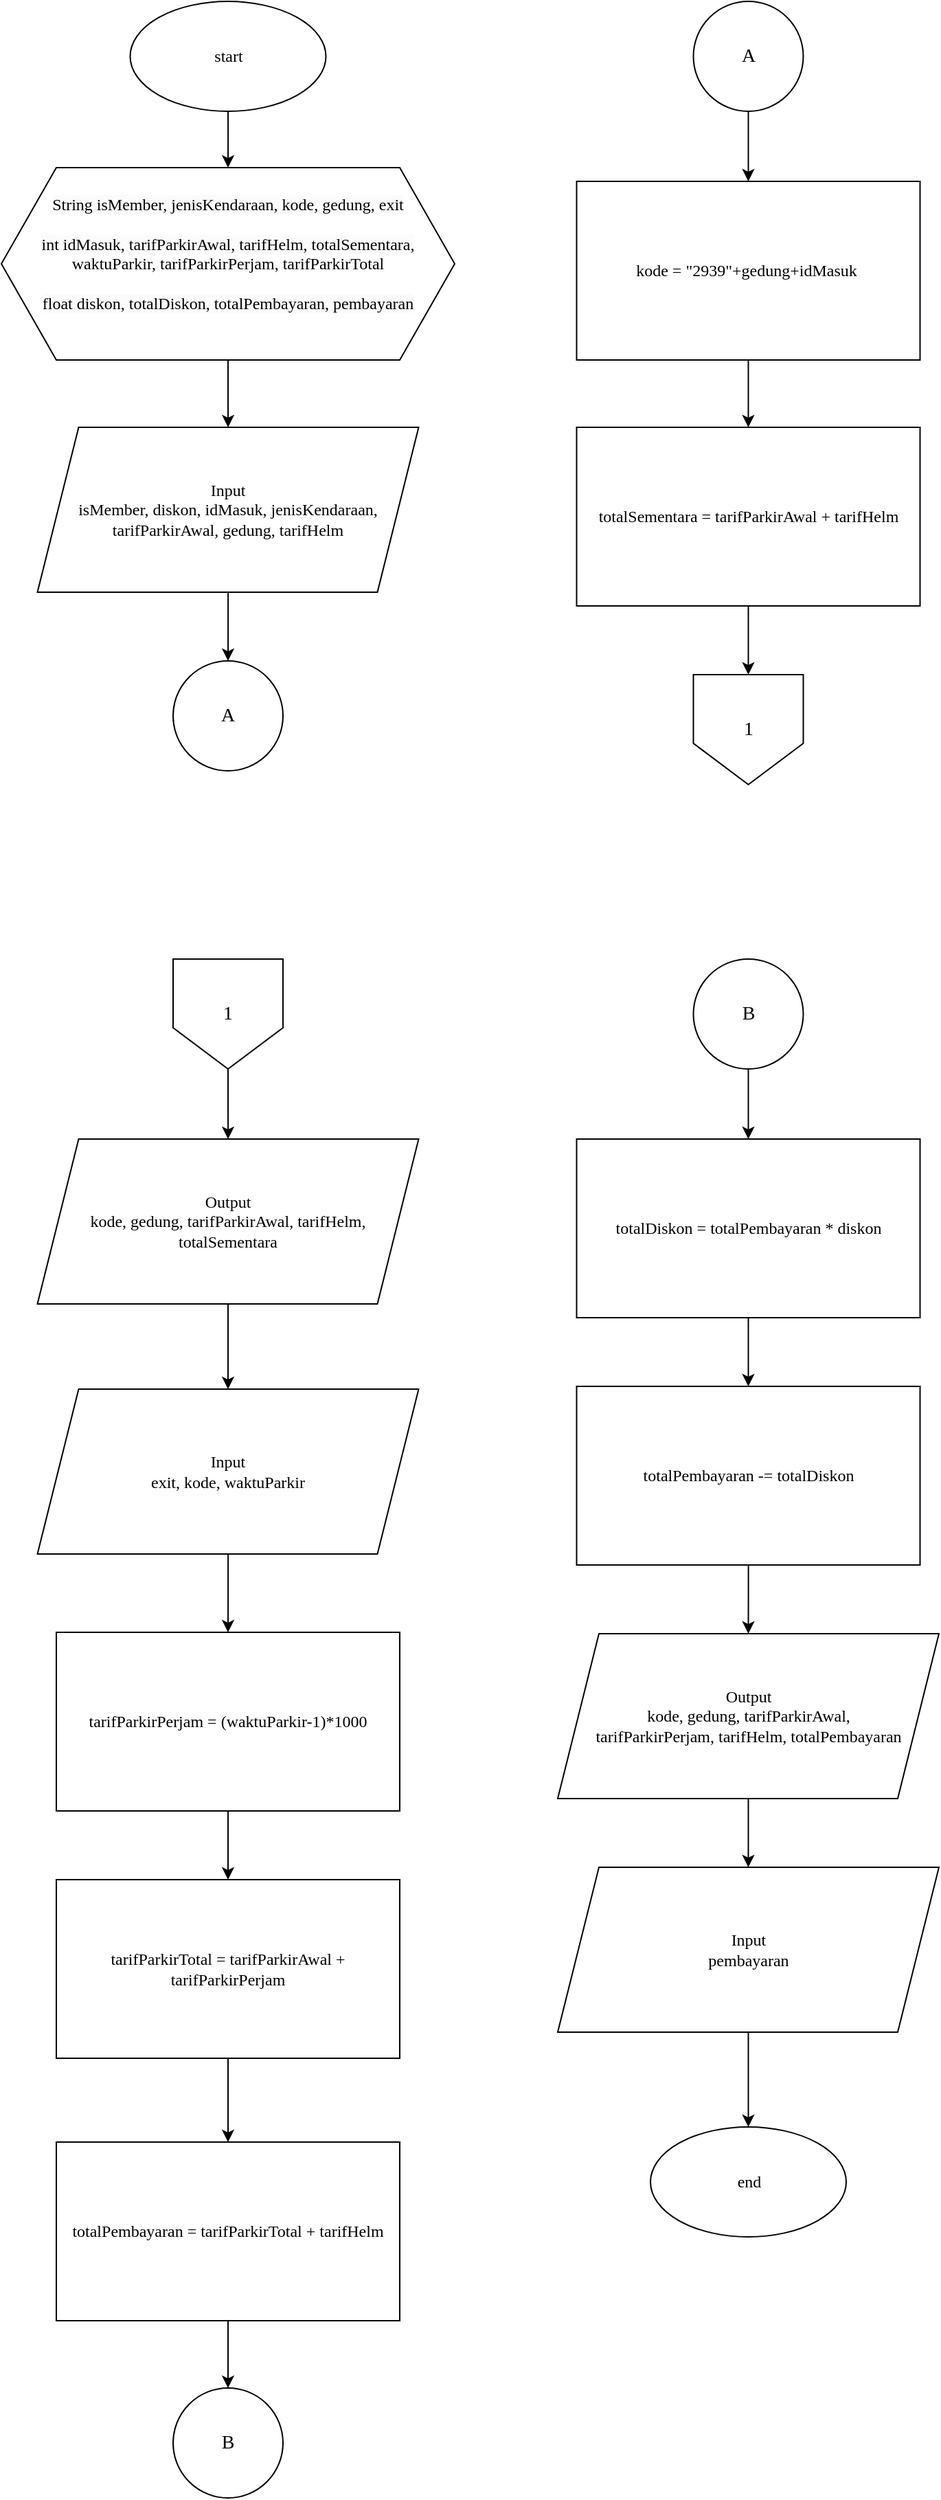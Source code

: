 <mxfile version="21.7.5" type="device">
  <diagram name="Page-1" id="rCKwZd0itfZoapRE3r3l">
    <mxGraphModel dx="781" dy="1923" grid="1" gridSize="10" guides="1" tooltips="1" connect="1" arrows="1" fold="1" page="1" pageScale="1" pageWidth="850" pageHeight="1100" math="0" shadow="0">
      <root>
        <mxCell id="0" />
        <mxCell id="1" parent="0" />
        <mxCell id="IrOClc5yGt9-azTjfgqN-24" value="" style="edgeStyle=orthogonalEdgeStyle;rounded=0;orthogonalLoop=1;jettySize=auto;html=1;fontFamily=Times New Roman;fontSize=12;" parent="1" source="a5QK_DtoIXeYR3R1yYuX-2" target="a5QK_DtoIXeYR3R1yYuX-4" edge="1">
          <mxGeometry relative="1" as="geometry" />
        </mxCell>
        <mxCell id="a5QK_DtoIXeYR3R1yYuX-2" value="start" style="ellipse;whiteSpace=wrap;html=1;fontFamily=Times New Roman;fontSize=12;" parent="1" vertex="1">
          <mxGeometry x="188.75" y="-1030" width="142.5" height="80" as="geometry" />
        </mxCell>
        <mxCell id="IrOClc5yGt9-azTjfgqN-25" value="" style="edgeStyle=orthogonalEdgeStyle;rounded=0;orthogonalLoop=1;jettySize=auto;html=1;fontFamily=Times New Roman;fontSize=12;" parent="1" source="a5QK_DtoIXeYR3R1yYuX-4" target="a5QK_DtoIXeYR3R1yYuX-6" edge="1">
          <mxGeometry relative="1" as="geometry" />
        </mxCell>
        <mxCell id="a5QK_DtoIXeYR3R1yYuX-4" value="&#xa;&lt;span style=&quot;color: rgb(0, 0, 0); font-size: 12px; font-style: normal; font-variant-ligatures: normal; font-variant-caps: normal; font-weight: 400; letter-spacing: normal; orphans: 2; text-align: center; text-indent: 0px; text-transform: none; widows: 2; word-spacing: 0px; -webkit-text-stroke-width: 0px; background-color: rgb(251, 251, 251); text-decoration-thickness: initial; text-decoration-style: initial; text-decoration-color: initial; float: none; display: inline !important;&quot;&gt;String&amp;nbsp;isMember, jenisKendaraan, kode, gedung, exit&lt;/span&gt;&lt;br style=&quot;border-color: var(--border-color); color: rgb(0, 0, 0); font-size: 12px; font-style: normal; font-variant-ligatures: normal; font-variant-caps: normal; font-weight: 400; letter-spacing: normal; orphans: 2; text-align: center; text-indent: 0px; text-transform: none; widows: 2; word-spacing: 0px; -webkit-text-stroke-width: 0px; background-color: rgb(251, 251, 251); text-decoration-thickness: initial; text-decoration-style: initial; text-decoration-color: initial;&quot;&gt;&lt;br style=&quot;border-color: var(--border-color); color: rgb(0, 0, 0); font-size: 12px; font-style: normal; font-variant-ligatures: normal; font-variant-caps: normal; font-weight: 400; letter-spacing: normal; orphans: 2; text-align: center; text-indent: 0px; text-transform: none; widows: 2; word-spacing: 0px; -webkit-text-stroke-width: 0px; background-color: rgb(251, 251, 251); text-decoration-thickness: initial; text-decoration-style: initial; text-decoration-color: initial;&quot;&gt;&lt;span style=&quot;color: rgb(0, 0, 0); font-size: 12px; font-style: normal; font-variant-ligatures: normal; font-variant-caps: normal; font-weight: 400; letter-spacing: normal; orphans: 2; text-align: center; text-indent: 0px; text-transform: none; widows: 2; word-spacing: 0px; -webkit-text-stroke-width: 0px; background-color: rgb(251, 251, 251); text-decoration-thickness: initial; text-decoration-style: initial; text-decoration-color: initial; float: none; display: inline !important;&quot;&gt;int i&lt;/span&gt;&lt;font style=&quot;border-color: var(--border-color); color: rgb(0, 0, 0); font-size: 12px; font-style: normal; font-variant-ligatures: normal; font-variant-caps: normal; font-weight: 400; letter-spacing: normal; orphans: 2; text-align: center; text-indent: 0px; text-transform: none; widows: 2; word-spacing: 0px; -webkit-text-stroke-width: 0px; background-color: rgb(251, 251, 251); text-decoration-thickness: initial; text-decoration-style: initial; text-decoration-color: initial;&quot;&gt;dMasuk, tarifParkirAwal,&amp;nbsp;&lt;span style=&quot;border-color: var(--border-color); background-color: initial; font-size: 12px;&quot;&gt;tarifHelm, totalSementara,&lt;br style=&quot;border-color: var(--border-color); font-size: 12px;&quot;&gt;&lt;/span&gt;&lt;/font&gt;&lt;span style=&quot;border-color: var(--border-color); color: rgb(0, 0, 0); font-size: 12px; font-style: normal; font-variant-ligatures: normal; font-variant-caps: normal; font-weight: 400; letter-spacing: normal; orphans: 2; text-align: center; text-indent: 0px; text-transform: none; widows: 2; word-spacing: 0px; -webkit-text-stroke-width: 0px; background-color: initial; text-decoration-thickness: initial; text-decoration-style: initial; text-decoration-color: initial;&quot;&gt;waktuParkir, tarifParkirPerjam, tarifParkirTotal&lt;br style=&quot;border-color: var(--border-color); font-size: 12px;&quot;&gt;&lt;/span&gt;&lt;br style=&quot;border-color: var(--border-color); color: rgb(0, 0, 0); font-size: 12px; font-style: normal; font-variant-ligatures: normal; font-variant-caps: normal; font-weight: 400; letter-spacing: normal; orphans: 2; text-align: center; text-indent: 0px; text-transform: none; widows: 2; word-spacing: 0px; -webkit-text-stroke-width: 0px; background-color: rgb(251, 251, 251); text-decoration-thickness: initial; text-decoration-style: initial; text-decoration-color: initial;&quot;&gt;&lt;span style=&quot;color: rgb(0, 0, 0); font-size: 12px; font-style: normal; font-variant-ligatures: normal; font-variant-caps: normal; font-weight: 400; letter-spacing: normal; orphans: 2; text-align: center; text-indent: 0px; text-transform: none; widows: 2; word-spacing: 0px; -webkit-text-stroke-width: 0px; background-color: rgb(251, 251, 251); text-decoration-thickness: initial; text-decoration-style: initial; text-decoration-color: initial; float: none; display: inline !important;&quot;&gt;float diskon, totalDiskon, totalPembayaran, pembayaran&lt;/span&gt;&#xa;&#xa;" style="shape=hexagon;perimeter=hexagonPerimeter2;whiteSpace=wrap;html=1;fixedSize=1;size=40;fontFamily=Times New Roman;fontSize=12;" parent="1" vertex="1">
          <mxGeometry x="95" y="-909" width="330" height="140" as="geometry" />
        </mxCell>
        <mxCell id="IrOClc5yGt9-azTjfgqN-26" value="" style="edgeStyle=orthogonalEdgeStyle;rounded=0;orthogonalLoop=1;jettySize=auto;html=1;fontFamily=Times New Roman;fontSize=12;" parent="1" source="a5QK_DtoIXeYR3R1yYuX-6" target="IrOClc5yGt9-azTjfgqN-1" edge="1">
          <mxGeometry relative="1" as="geometry" />
        </mxCell>
        <mxCell id="a5QK_DtoIXeYR3R1yYuX-6" value="Input&lt;br&gt;isMember, diskon, idMasuk, jenisKendaraan, tarifParkirAwal, gedung, tarifHelm" style="shape=parallelogram;perimeter=parallelogramPerimeter;whiteSpace=wrap;html=1;fixedSize=1;size=30;fontFamily=Times New Roman;fontSize=12;" parent="1" vertex="1">
          <mxGeometry x="121.25" y="-720" width="277.5" height="120" as="geometry" />
        </mxCell>
        <mxCell id="IrOClc5yGt9-azTjfgqN-28" value="" style="edgeStyle=orthogonalEdgeStyle;rounded=0;orthogonalLoop=1;jettySize=auto;html=1;fontFamily=Times New Roman;fontSize=12;" parent="1" source="a5QK_DtoIXeYR3R1yYuX-8" target="a5QK_DtoIXeYR3R1yYuX-10" edge="1">
          <mxGeometry relative="1" as="geometry" />
        </mxCell>
        <mxCell id="a5QK_DtoIXeYR3R1yYuX-8" value="kode = &quot;2939&quot;+gedung+idMasuk&amp;nbsp;" style="rounded=0;whiteSpace=wrap;html=1;fontFamily=Times New Roman;fontSize=12;" parent="1" vertex="1">
          <mxGeometry x="513.75" y="-899" width="250" height="130" as="geometry" />
        </mxCell>
        <mxCell id="IrOClc5yGt9-azTjfgqN-29" value="" style="edgeStyle=orthogonalEdgeStyle;rounded=0;orthogonalLoop=1;jettySize=auto;html=1;fontFamily=Times New Roman;fontSize=12;" parent="1" source="a5QK_DtoIXeYR3R1yYuX-10" target="IrOClc5yGt9-azTjfgqN-7" edge="1">
          <mxGeometry relative="1" as="geometry" />
        </mxCell>
        <mxCell id="a5QK_DtoIXeYR3R1yYuX-10" value="totalSementara = tarifParkirAwal + tarifHelm" style="rounded=0;whiteSpace=wrap;html=1;fontFamily=Times New Roman;fontSize=12;" parent="1" vertex="1">
          <mxGeometry x="513.75" y="-720" width="250" height="130" as="geometry" />
        </mxCell>
        <mxCell id="IrOClc5yGt9-azTjfgqN-10" value="" style="edgeStyle=orthogonalEdgeStyle;rounded=0;orthogonalLoop=1;jettySize=auto;html=1;fontFamily=Times New Roman;fontSize=12;" parent="1" source="a5QK_DtoIXeYR3R1yYuX-12" target="a5QK_DtoIXeYR3R1yYuX-14" edge="1">
          <mxGeometry relative="1" as="geometry" />
        </mxCell>
        <mxCell id="a5QK_DtoIXeYR3R1yYuX-12" value="Output&lt;br&gt;kode, gedung, tarifParkirAwal, tarifHelm,&lt;br style=&quot;font-size: 12px;&quot;&gt;totalSementara" style="shape=parallelogram;perimeter=parallelogramPerimeter;whiteSpace=wrap;html=1;fixedSize=1;size=30;fontFamily=Times New Roman;fontSize=12;" parent="1" vertex="1">
          <mxGeometry x="121.25" y="-202" width="277.5" height="120" as="geometry" />
        </mxCell>
        <mxCell id="a5QK_DtoIXeYR3R1yYuX-13" value="" style="edgeStyle=orthogonalEdgeStyle;rounded=0;orthogonalLoop=1;jettySize=auto;html=1;fontFamily=Times New Roman;fontSize=12;" parent="1" source="a5QK_DtoIXeYR3R1yYuX-14" target="a5QK_DtoIXeYR3R1yYuX-20" edge="1">
          <mxGeometry relative="1" as="geometry" />
        </mxCell>
        <mxCell id="a5QK_DtoIXeYR3R1yYuX-14" value="Input&lt;br&gt;exit, kode, waktuParkir" style="shape=parallelogram;perimeter=parallelogramPerimeter;whiteSpace=wrap;html=1;fixedSize=1;size=30;fontFamily=Times New Roman;fontSize=12;" parent="1" vertex="1">
          <mxGeometry x="121.25" y="-20" width="277.5" height="120" as="geometry" />
        </mxCell>
        <mxCell id="IrOClc5yGt9-azTjfgqN-22" value="" style="edgeStyle=orthogonalEdgeStyle;rounded=0;orthogonalLoop=1;jettySize=auto;html=1;fontFamily=Times New Roman;fontSize=12;" parent="1" source="a5QK_DtoIXeYR3R1yYuX-16" target="IrOClc5yGt9-azTjfgqN-12" edge="1">
          <mxGeometry relative="1" as="geometry" />
        </mxCell>
        <mxCell id="a5QK_DtoIXeYR3R1yYuX-16" value="totalPembayaran = tarifParkirTotal + tarifHelm" style="rounded=0;whiteSpace=wrap;html=1;fontFamily=Times New Roman;fontSize=12;" parent="1" vertex="1">
          <mxGeometry x="135" y="528" width="250" height="130" as="geometry" />
        </mxCell>
        <mxCell id="IrOClc5yGt9-azTjfgqN-21" value="" style="edgeStyle=orthogonalEdgeStyle;rounded=0;orthogonalLoop=1;jettySize=auto;html=1;fontFamily=Times New Roman;fontSize=12;" parent="1" source="a5QK_DtoIXeYR3R1yYuX-18" target="a5QK_DtoIXeYR3R1yYuX-16" edge="1">
          <mxGeometry relative="1" as="geometry" />
        </mxCell>
        <mxCell id="a5QK_DtoIXeYR3R1yYuX-18" value="tarifParkirTotal = tarifParkirAwal + tarifParkirPerjam" style="rounded=0;whiteSpace=wrap;html=1;fontFamily=Times New Roman;fontSize=12;" parent="1" vertex="1">
          <mxGeometry x="135" y="337" width="250" height="130" as="geometry" />
        </mxCell>
        <mxCell id="a5QK_DtoIXeYR3R1yYuX-19" value="" style="edgeStyle=orthogonalEdgeStyle;rounded=0;orthogonalLoop=1;jettySize=auto;html=1;fontFamily=Times New Roman;fontSize=12;" parent="1" source="a5QK_DtoIXeYR3R1yYuX-20" target="a5QK_DtoIXeYR3R1yYuX-18" edge="1">
          <mxGeometry relative="1" as="geometry" />
        </mxCell>
        <mxCell id="a5QK_DtoIXeYR3R1yYuX-20" value="tarifParkirPerjam = (waktuParkir-1)*1000" style="rounded=0;whiteSpace=wrap;html=1;fontFamily=Times New Roman;fontSize=12;" parent="1" vertex="1">
          <mxGeometry x="135" y="157" width="250" height="130" as="geometry" />
        </mxCell>
        <mxCell id="a5QK_DtoIXeYR3R1yYuX-21" value="" style="edgeStyle=orthogonalEdgeStyle;rounded=0;orthogonalLoop=1;jettySize=auto;html=1;fontFamily=Times New Roman;fontSize=12;" parent="1" source="a5QK_DtoIXeYR3R1yYuX-22" target="a5QK_DtoIXeYR3R1yYuX-24" edge="1">
          <mxGeometry relative="1" as="geometry" />
        </mxCell>
        <mxCell id="a5QK_DtoIXeYR3R1yYuX-22" value="totalDiskon = totalPembayaran * diskon" style="rounded=0;whiteSpace=wrap;html=1;fontFamily=Times New Roman;fontSize=12;" parent="1" vertex="1">
          <mxGeometry x="513.75" y="-202" width="250" height="130" as="geometry" />
        </mxCell>
        <mxCell id="a5QK_DtoIXeYR3R1yYuX-23" value="" style="edgeStyle=orthogonalEdgeStyle;rounded=0;orthogonalLoop=1;jettySize=auto;html=1;fontFamily=Times New Roman;fontSize=12;" parent="1" source="a5QK_DtoIXeYR3R1yYuX-24" target="a5QK_DtoIXeYR3R1yYuX-26" edge="1">
          <mxGeometry relative="1" as="geometry" />
        </mxCell>
        <mxCell id="a5QK_DtoIXeYR3R1yYuX-24" value="totalPembayaran -= totalDiskon" style="rounded=0;whiteSpace=wrap;html=1;fontFamily=Times New Roman;fontSize=12;" parent="1" vertex="1">
          <mxGeometry x="513.75" y="-22" width="250" height="130" as="geometry" />
        </mxCell>
        <mxCell id="a5QK_DtoIXeYR3R1yYuX-25" value="" style="edgeStyle=orthogonalEdgeStyle;rounded=0;orthogonalLoop=1;jettySize=auto;html=1;fontFamily=Times New Roman;fontSize=12;" parent="1" source="a5QK_DtoIXeYR3R1yYuX-26" target="a5QK_DtoIXeYR3R1yYuX-28" edge="1">
          <mxGeometry relative="1" as="geometry" />
        </mxCell>
        <mxCell id="a5QK_DtoIXeYR3R1yYuX-26" value="Output&lt;br&gt;kode, gedung, tarifParkirAwal,&lt;br style=&quot;font-size: 12px;&quot;&gt;tarifParkirPerjam, tarifHelm, totalPembayaran" style="shape=parallelogram;perimeter=parallelogramPerimeter;whiteSpace=wrap;html=1;fixedSize=1;size=30;fontFamily=Times New Roman;fontSize=12;" parent="1" vertex="1">
          <mxGeometry x="500" y="158" width="277.5" height="120" as="geometry" />
        </mxCell>
        <mxCell id="a5QK_DtoIXeYR3R1yYuX-27" value="" style="edgeStyle=orthogonalEdgeStyle;rounded=0;orthogonalLoop=1;jettySize=auto;html=1;fontFamily=Times New Roman;fontSize=12;" parent="1" source="a5QK_DtoIXeYR3R1yYuX-28" target="a5QK_DtoIXeYR3R1yYuX-29" edge="1">
          <mxGeometry relative="1" as="geometry" />
        </mxCell>
        <mxCell id="a5QK_DtoIXeYR3R1yYuX-28" value="Input&lt;br&gt;pembayaran" style="shape=parallelogram;perimeter=parallelogramPerimeter;whiteSpace=wrap;html=1;fixedSize=1;size=30;fontFamily=Times New Roman;fontSize=12;" parent="1" vertex="1">
          <mxGeometry x="500" y="328" width="277.5" height="120" as="geometry" />
        </mxCell>
        <mxCell id="a5QK_DtoIXeYR3R1yYuX-29" value="end" style="ellipse;whiteSpace=wrap;html=1;fontFamily=Times New Roman;fontSize=12;" parent="1" vertex="1">
          <mxGeometry x="567.5" y="517" width="142.5" height="80" as="geometry" />
        </mxCell>
        <mxCell id="IrOClc5yGt9-azTjfgqN-1" value="A" style="ellipse;whiteSpace=wrap;html=1;fontFamily=Times New Roman;fontSize=14;" parent="1" vertex="1">
          <mxGeometry x="220" y="-550" width="80" height="80" as="geometry" />
        </mxCell>
        <mxCell id="IrOClc5yGt9-azTjfgqN-27" value="" style="edgeStyle=orthogonalEdgeStyle;rounded=0;orthogonalLoop=1;jettySize=auto;html=1;fontFamily=Times New Roman;fontSize=12;" parent="1" source="IrOClc5yGt9-azTjfgqN-3" target="a5QK_DtoIXeYR3R1yYuX-8" edge="1">
          <mxGeometry relative="1" as="geometry" />
        </mxCell>
        <mxCell id="IrOClc5yGt9-azTjfgqN-3" value="A" style="ellipse;whiteSpace=wrap;html=1;fontFamily=Times New Roman;fontSize=14;" parent="1" vertex="1">
          <mxGeometry x="598.75" y="-1030" width="80" height="80" as="geometry" />
        </mxCell>
        <mxCell id="IrOClc5yGt9-azTjfgqN-7" value="1" style="shape=offPageConnector;whiteSpace=wrap;html=1;fontSize=14;align=center;fontFamily=Times New Roman;" parent="1" vertex="1">
          <mxGeometry x="598.75" y="-540" width="80" height="80" as="geometry" />
        </mxCell>
        <mxCell id="IrOClc5yGt9-azTjfgqN-11" value="" style="edgeStyle=orthogonalEdgeStyle;rounded=0;orthogonalLoop=1;jettySize=auto;html=1;fontFamily=Times New Roman;fontSize=12;" parent="1" source="IrOClc5yGt9-azTjfgqN-9" target="a5QK_DtoIXeYR3R1yYuX-12" edge="1">
          <mxGeometry relative="1" as="geometry" />
        </mxCell>
        <mxCell id="IrOClc5yGt9-azTjfgqN-9" value="1" style="shape=offPageConnector;whiteSpace=wrap;html=1;fontSize=14;align=center;fontFamily=Times New Roman;" parent="1" vertex="1">
          <mxGeometry x="220" y="-333" width="80" height="80" as="geometry" />
        </mxCell>
        <mxCell id="IrOClc5yGt9-azTjfgqN-12" value="B" style="ellipse;whiteSpace=wrap;html=1;fontFamily=Times New Roman;rounded=0;fontSize=14;" parent="1" vertex="1">
          <mxGeometry x="220" y="707" width="80" height="80" as="geometry" />
        </mxCell>
        <mxCell id="IrOClc5yGt9-azTjfgqN-23" value="" style="edgeStyle=orthogonalEdgeStyle;rounded=0;orthogonalLoop=1;jettySize=auto;html=1;fontFamily=Times New Roman;fontSize=12;" parent="1" source="IrOClc5yGt9-azTjfgqN-14" target="a5QK_DtoIXeYR3R1yYuX-22" edge="1">
          <mxGeometry relative="1" as="geometry" />
        </mxCell>
        <mxCell id="IrOClc5yGt9-azTjfgqN-14" value="B" style="ellipse;whiteSpace=wrap;html=1;fontFamily=Times New Roman;rounded=0;fontSize=14;" parent="1" vertex="1">
          <mxGeometry x="598.75" y="-333" width="80" height="80" as="geometry" />
        </mxCell>
      </root>
    </mxGraphModel>
  </diagram>
</mxfile>
